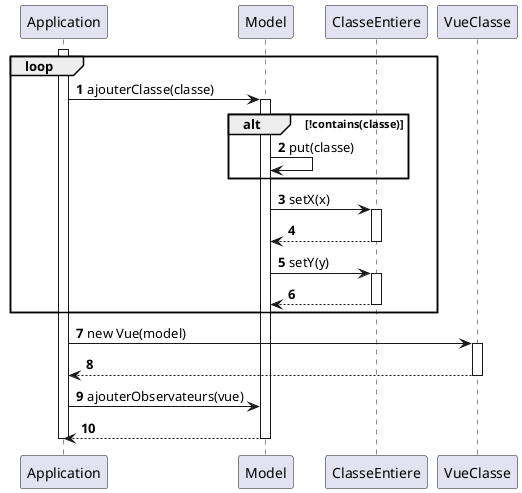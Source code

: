@startuml
'https://plantuml.com/sequence-diagram

autonumber

participant Application as App
participant Model as M
participant ClasseEntiere as C
participant VueClasse as V

Activate App
loop
App -> M: ajouterClasse(classe)
activate M
alt !contains(classe)
M -> M: put(classe)
end alt

M -> C: setX(x)
activate C
C --> M
deactivate C
M -> C: setY(y)
activate C
C --> M
deactivate C
end loop

App -> V: new Vue(model)
activate V
V --> App
deactivate V
App -> M: ajouterObservateurs(vue)
M --> App
deactivate M
deactivate App


@enduml